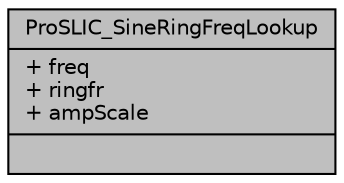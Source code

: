 digraph "ProSLIC_SineRingFreqLookup"
{
  edge [fontname="Helvetica",fontsize="10",labelfontname="Helvetica",labelfontsize="10"];
  node [fontname="Helvetica",fontsize="10",shape=record];
  Node1 [label="{ProSLIC_SineRingFreqLookup\n|+ freq\l+ ringfr\l+ ampScale\l|}",height=0.2,width=0.4,color="black", fillcolor="grey75", style="filled", fontcolor="black"];
}
